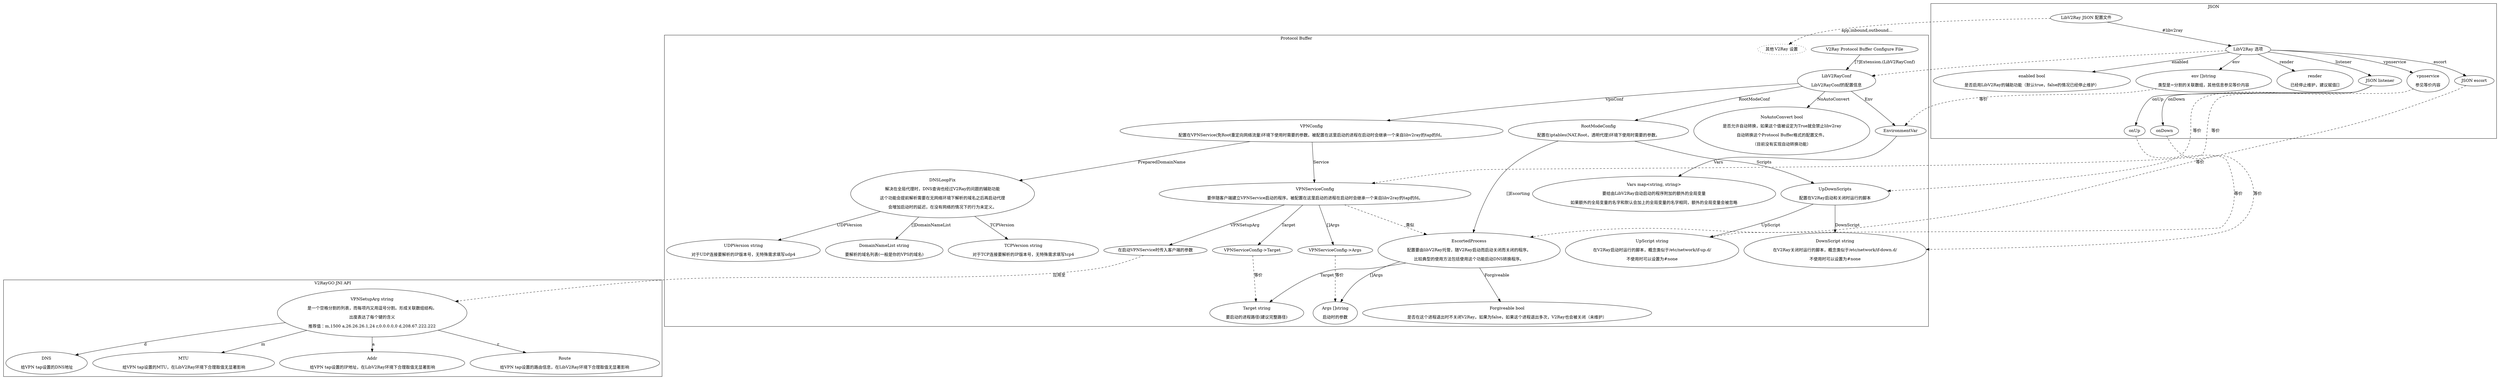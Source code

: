 digraph "libv2ray Configure File" {
    subgraph cluster_V2RayGOJNIAPI{
    label="V2RayGO JNI API";
    "V2RayGO VPNSetupArg" -> "VPNSetupArg DNS"[label="d"];
    "V2RayGO VPNSetupArg" -> "VPNSetupArg MTU"[label="m"];
    "V2RayGO VPNSetupArg" -> "VPNSetupArg Addr"[label="a"];
    "V2RayGO VPNSetupArg" -> "VPNSetupArg Route"[label="r"];

    "V2RayGO VPNSetupArg" [label="VPNSetupArg string\n\l是一个空格分割的列表，而每项内又用逗号分割。形成关联数组结构。\n\l出度表达了每个键的含义\n\l推荐值：m,1500 a,26.26.26.1,24 r,0.0.0.0,0 d,208.67.222.222"]
    "VPNSetupArg DNS" [label="DNS\n\l 给VPN tap设置的DNS地址"]
    "VPNSetupArg MTU" [label="MTU\n\l 给VPN tap设置的MTU，在LibV2Ray环境下合理取值无显著影响"]
    "VPNSetupArg Addr" [label="Addr\n\l 给VPN tap设置的IP地址，在LibV2Ray环境下合理取值无显著影响"]
    "VPNSetupArg Route" [label="Route\n\l给VPN tap设置的路由信息，在LibV2Ray环境下合理取值无显著影响"]
    }
    subgraph cluster_protoConf{
    label="Protocol Buffer";

    "V2Ray Protocol Buffer Configure File"->"LibV2RayConf" [label="[?]Extension.(LibV2RayConf)"];

    "LibV2RayConf" -> "VPNConfig" [label="VpnConf"];
    "LibV2RayConf" -> "RootModeConfig" [label="RootModeConf"];
    "LibV2RayConf" -> "EnvironmentVar" [label="Env"];
    "LibV2RayConf" -> "NoAutoConvert" [label="NoAutoConvert"];

    "EnvironmentVar" -> "EnvironmentVar->Vars" [label="Vars"];

    "RootModeConfig" -> "EscortedProcess" [label="[]Escorting"];
    "RootModeConfig" -> "UpDownScripts" [label="Scripts"];

    "UpDownScripts" -> "UpScript" [label="UpScript"];
    "UpDownScripts" -> "DownScript" [label="DownScript"];

    "EscortedProcess" -> "EscortedProcess->Target" [label="Target"];
    "EscortedProcess" -> "EscortedProcess->Args" [label="[]Args"];
    "EscortedProcess" -> "EscortedProcess->Forgiveable" [label="Forgiveable"];

    "VPNConfig" -> "VPNServiceConfig" [label="Service"];
    "VPNConfig" -> "DNSLoopFix" [label="PreparedDomainName"];

    "DNSLoopFix" -> "DNSLoopFix->TCPVersion" [label="TCPVersion"];
    "DNSLoopFix" -> "DNSLoopFix->UDPVersion" [label="UDPVersion"];
    "DNSLoopFix" -> "DNSLoopFix->DomainNameList" [label="[]DomainNameList"];

    "VPNServiceConfig" -> "VPNServiceConfig->Target" [label="Target"]
    "VPNServiceConfig" -> "VPNServiceConfig->Args" [label="[]Args"]
    "VPNServiceConfig" -> "VPNServiceConfig->VPNSetupArg" [label="VPNSetupArg"]



    "其他 V2Ray 设置" [style="dotted"]

    "LibV2RayConf" [label="LibV2RayConf\n\lLibV2RayConf的配置信息"]

    "VPNConfig" [label="VPNConfig\n\l配置在VPNService(免Root重定向网络流量)环境下使用时需要的参数。被配置在这里启动的进程在启动时会继承一个来自libv2ray的tap的fd。"]


    "VPNServiceConfig" [label="VPNServiceConfig\n\l要伴随客户端建立VPNService启动的程序。被配置在这里启动的进程在启动时会继承一个来自libv2ray的tap的fd。"]

    "VPNServiceConfig" -> "EscortedProcess" [label="类似",style="dashed"]

    "RootModeConfig" [label="RootModeConfig\n\l配置在iptables(NAT,Root，透明代理)环境下使用时需要的参数。"]

    "EscortedProcess" [label="EscortedProcess\n\l配置要由libV2Ray托管，随V2Ray启动而启动关闭而关闭的程序。\n\l比较典型的使用方法包括使用这个功能启动DNS转换程序。"]

    "UpDownScripts" [label="UpDownScripts\n\l配置在V2Ray启动和关闭时运行的脚本"]

    "UpScript" [label="UpScript string\n\l在V2Ray启动时运行的脚本，概念类似于/etc/network/if-up.d/\n\l不使用时可以设置为#none"]

    "DownScript" [label="DownScript string\n\l在V2Ray关闭时运行的脚本，概念类似于/etc/network/if-down.d/\n\l不使用时可以设置为#none"]

    "DNSLoopFix" [label="DNSLoopFix\n\l解决在全局代理时，DNS查询也经过V2Ray的问题的辅助功能\n\l这个功能会提前解析需要在无网络环境下解析的域名之后再启动代理\n\l会增加启动时的延迟，在没有网络的情况下的行为未定义。"]

    "DNSLoopFix->TCPVersion" [label="TCPVersion string\n\l对于TCP连接要解析的IP版本号，无特殊需求填写tcp4"]

    "DNSLoopFix->UDPVersion" [label="UDPVersion string\n\l对于UDP连接要解析的IP版本号，无特殊需求填写udp4"]

    "DNSLoopFix->DomainNameList" [label="DomainNameList string\n\l要解析的域名列表(一般是你的VPS的域名)"]

    "EscortedProcess->Target" [label="Target string\n\l要启动的进程路径(建议完整路径)"]
    "EscortedProcess->Args" [label="Args []string\n\l启动时的参数"]
    "EscortedProcess->Forgiveable" [label="Forgiveable bool\n\l是否在这个进程退出时不关闭V2Ray。如果为false，如果这个进程退出多次，V2Ray也会被关闭（未维护）"]

    "VPNServiceConfig->Target" -> "EscortedProcess->Target" [label="等价",style="dashed"]

    "VPNServiceConfig->Args" -> "EscortedProcess->Args" [label="等价",style="dashed"]

    "VPNServiceConfig->VPNSetupArg" [label="在启动VPNService时传入客户端的参数"]
    "VPNServiceConfig->VPNSetupArg" -> "V2RayGO VPNSetupArg" [label="应用至",style="dashed"]


    "NoAutoConvert" [label="NoAutoConvert bool\n\l 是否允许自动转换，如果这个值被设定为True就会禁止libv2ray\n\l自动转换这个Protocol Buffer格式的配置文件。\n\l（目前没有实现自动转换功能）"];

    "EnvironmentVar->Vars" [label="Vars map<string, string>\n\l要给由LibV2Ray自动启动的程序附加的额外的全局变量\n\l如果额外的全局变量的名字和默认会加上的全局变量的名字相同，额外的全局变量会被忽略"]
    }
    subgraph cluster_JSONConf{
    label="JSON";
    "LibV2Ray JSON 配置文件" -> "LibV2Ray 选项"[label="#libv2ray"];
    "LibV2Ray JSON 配置文件" -> "其他 V2Ray 设置"[label="app,inbound,outbound...",style="dashed"];
    "LibV2Ray 选项" -> "JSON enabled" [label="enabled"];
    "LibV2Ray 选项" -> "JSON listener" [label="listener"];
    "LibV2Ray 选项" -> "JSON render" [label="render"];
    "LibV2Ray 选项" -> "JSON escort" [label="escort"];
    "LibV2Ray 选项" -> "JSON vpnservice" [label="vpnservice"];
    "LibV2Ray 选项" -> "JSON env" [label="env"];

    "JSON enabled" [label="enabled bool\n\l是否启用LibV2Ray的辅助功能（默认true，false的情况已经停止维护）"]
    "JSON listener" -> "UpDownScripts" [label="等价",style="dashed"]

    "JSON listener" -> "onUp" [label="onUp"]
    "JSON listener" -> "onDown" [label="onDown"]
    "onUp" -> "UpScript" [label="等价",style="dashed"]
    "onDown" -> "DownScript" [label="等价",style="dashed"]

    "JSON render" [label="render\n\l已经停止维护，建议赋值[]"]

    "JSON escort" -> "EscortedProcess" [label="等价",style="dashed"]

    "JSON env" -> "EnvironmentVar" [label="等价",style="dashed"]

    "JSON env" [label="env []string\n\l类型是=分割的关联数组，其他信息参见等价内容"]

    "JSON vpnservice" [label="vpnservice\n\l参见等价内容"]
    
    "JSON vpnservice" -> "VPNServiceConfig"[label="等价",style="dashed"]
    }
    subgraph json_pb_mapping{
    "LibV2Ray 选项" -> "LibV2RayConf" [style="dashed"]
    }


}
